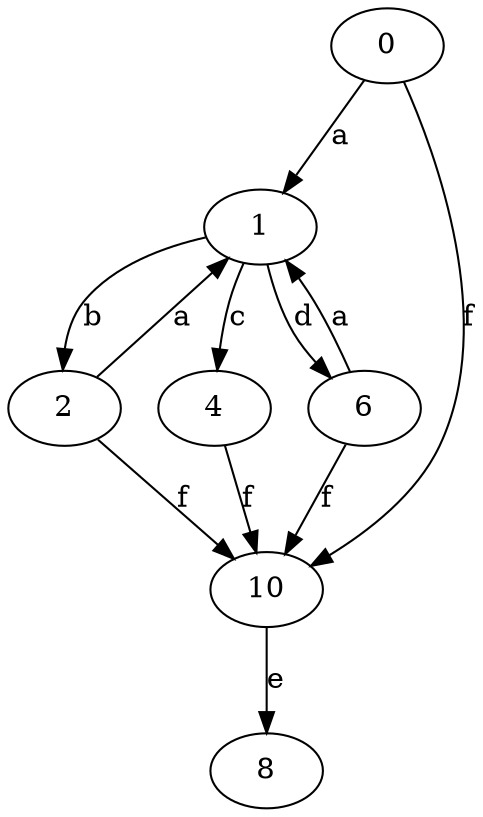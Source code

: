 strict digraph  {
0;
1;
2;
4;
6;
8;
10;
0 -> 1  [label=a];
0 -> 10  [label=f];
1 -> 2  [label=b];
1 -> 4  [label=c];
1 -> 6  [label=d];
2 -> 1  [label=a];
2 -> 10  [label=f];
4 -> 10  [label=f];
6 -> 1  [label=a];
6 -> 10  [label=f];
10 -> 8  [label=e];
}
